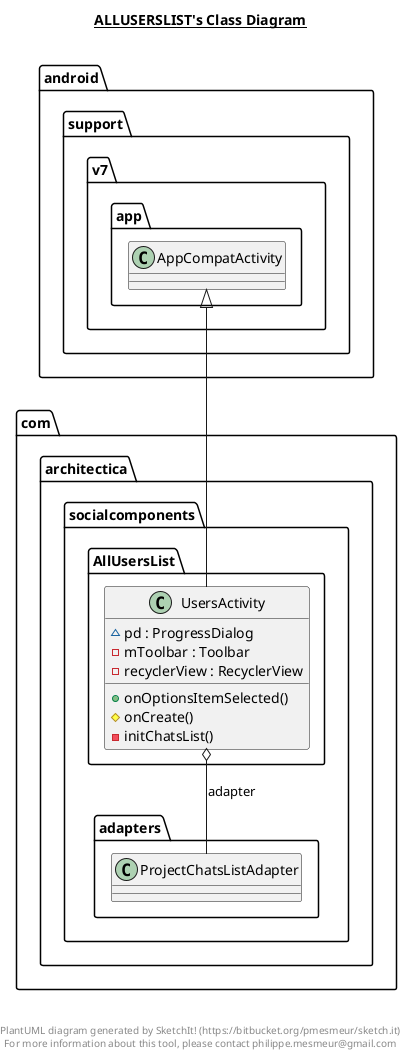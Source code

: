@startuml

title __ALLUSERSLIST's Class Diagram__\n

  namespace com.architectica.socialcomponents {
    namespace AllUsersList {
      class com.architectica.socialcomponents.AllUsersList.UsersActivity {
          ~ pd : ProgressDialog
          - mToolbar : Toolbar
          - recyclerView : RecyclerView
          + onOptionsItemSelected()
          # onCreate()
          - initChatsList()
      }
    }
  }
  

  com.architectica.socialcomponents.AllUsersList.UsersActivity -up-|> android.support.v7.app.AppCompatActivity
  com.architectica.socialcomponents.AllUsersList.UsersActivity o-- com.architectica.socialcomponents.adapters.ProjectChatsListAdapter : adapter


right footer


PlantUML diagram generated by SketchIt! (https://bitbucket.org/pmesmeur/sketch.it)
For more information about this tool, please contact philippe.mesmeur@gmail.com
endfooter

@enduml
